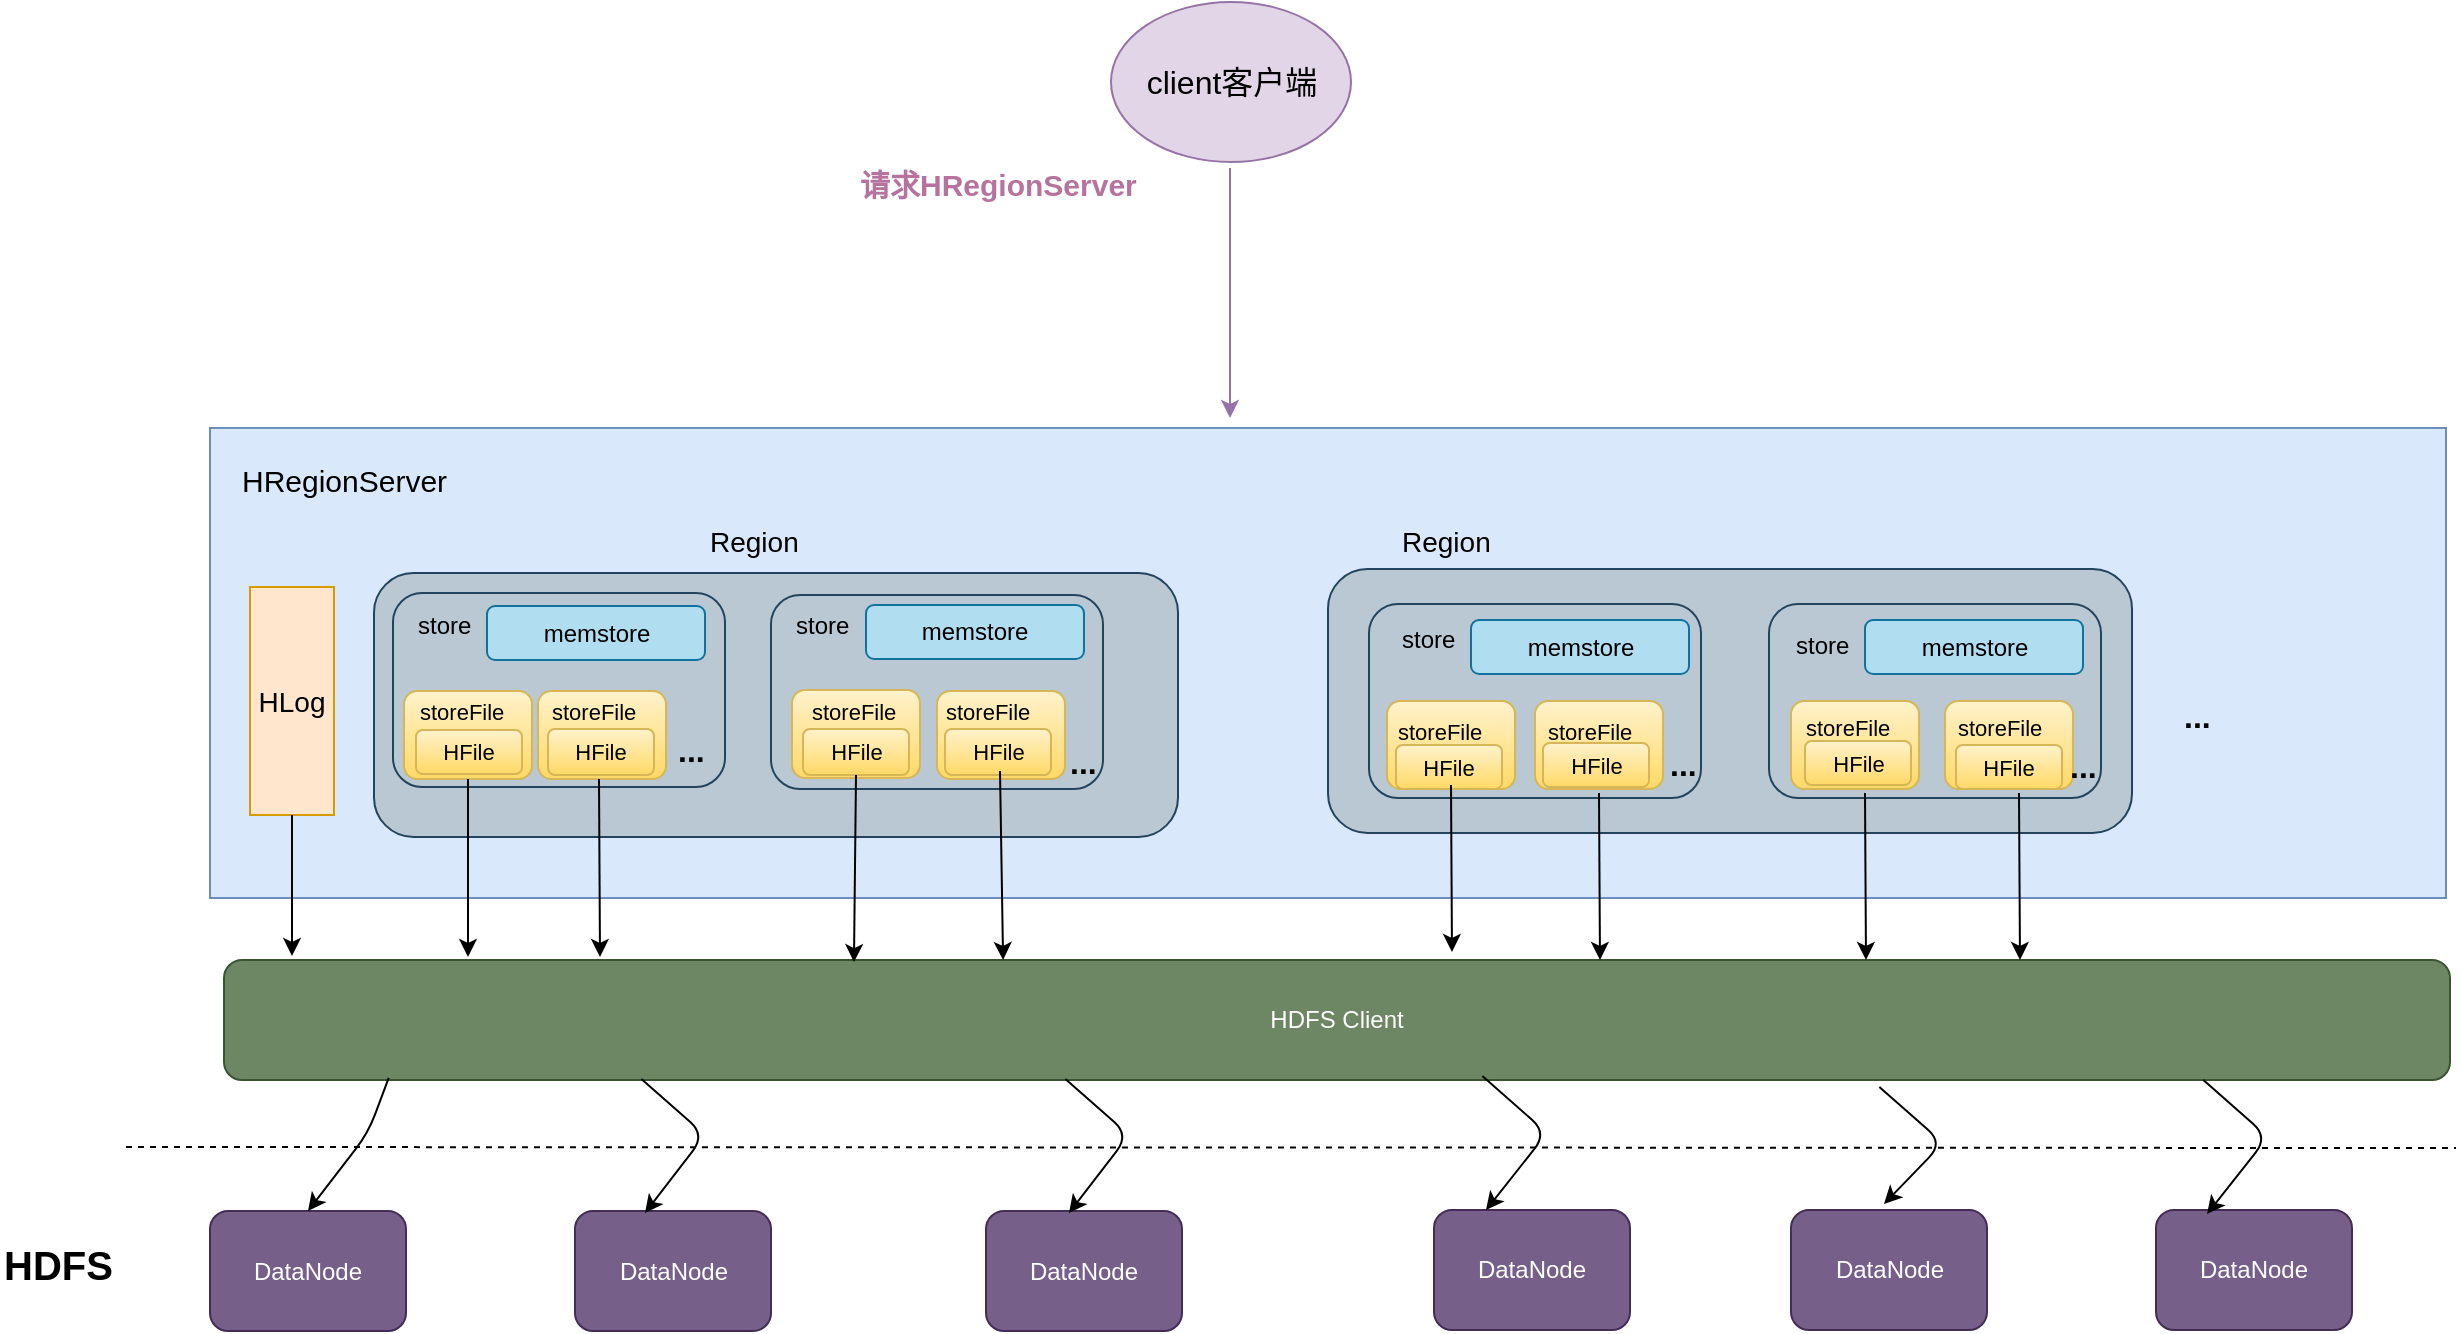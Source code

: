 <mxfile version="11.2.2" type="device" pages="1"><diagram id="mfHc-AmQs0A_Gy1Ml5Ju" name="第 1 页"><mxGraphModel dx="1422" dy="764" grid="0" gridSize="10" guides="1" tooltips="1" connect="1" arrows="1" fold="1" page="0" pageScale="1" pageWidth="827" pageHeight="1169" math="0" shadow="0"><root><mxCell id="0"/><mxCell id="1" parent="0"/><mxCell id="TqlVCCHdXzyRlrYnAALG-1" value="&lt;font style=&quot;font-size: 16px&quot;&gt;client客户端&lt;/font&gt;" style="ellipse;whiteSpace=wrap;html=1;fillColor=#e1d5e7;strokeColor=#9673a6;" vertex="1" parent="1"><mxGeometry x="695.5" y="270" width="120" height="80" as="geometry"/></mxCell><mxCell id="TqlVCCHdXzyRlrYnAALG-4" value="" style="rounded=0;whiteSpace=wrap;html=1;fillColor=#dae8fc;strokeColor=#6c8ebf;" vertex="1" parent="1"><mxGeometry x="245" y="483" width="1118" height="235" as="geometry"/></mxCell><mxCell id="TqlVCCHdXzyRlrYnAALG-8" value="&lt;font style=&quot;font-size: 15px&quot;&gt;HRegionServer&lt;/font&gt;" style="text;html=1;resizable=0;points=[];autosize=1;align=left;verticalAlign=top;spacingTop=-4;" vertex="1" parent="1"><mxGeometry x="259" y="497.5" width="113" height="15" as="geometry"/></mxCell><mxCell id="TqlVCCHdXzyRlrYnAALG-10" value="&lt;font style=&quot;font-size: 14px&quot;&gt;HLog&lt;/font&gt;" style="rounded=0;whiteSpace=wrap;html=1;fillColor=#ffe6cc;strokeColor=#d79b00;" vertex="1" parent="1"><mxGeometry x="265" y="562.5" width="42" height="114" as="geometry"/></mxCell><mxCell id="TqlVCCHdXzyRlrYnAALG-11" value="" style="rounded=1;whiteSpace=wrap;html=1;fillColor=#bac8d3;strokeColor=#23445d;" vertex="1" parent="1"><mxGeometry x="327" y="555.5" width="402" height="132" as="geometry"/></mxCell><mxCell id="TqlVCCHdXzyRlrYnAALG-12" value="&lt;font style=&quot;font-size: 14px&quot;&gt;Region&lt;/font&gt;" style="text;html=1;resizable=0;points=[];autosize=1;align=left;verticalAlign=top;spacingTop=-4;" vertex="1" parent="1"><mxGeometry x="492.5" y="529" width="54" height="15" as="geometry"/></mxCell><mxCell id="TqlVCCHdXzyRlrYnAALG-13" value="" style="rounded=1;whiteSpace=wrap;html=1;fillColor=#bac8d3;strokeColor=#23445d;" vertex="1" parent="1"><mxGeometry x="336.5" y="565.5" width="166" height="97" as="geometry"/></mxCell><mxCell id="TqlVCCHdXzyRlrYnAALG-14" value="&lt;font style=&quot;font-size: 16px&quot;&gt;&lt;b&gt;...&lt;/b&gt;&lt;/font&gt;" style="text;html=1;resizable=0;points=[];autosize=1;align=left;verticalAlign=top;spacingTop=-4;" vertex="1" parent="1"><mxGeometry x="1230" y="615" width="23" height="15" as="geometry"/></mxCell><mxCell id="TqlVCCHdXzyRlrYnAALG-15" value="" style="rounded=1;whiteSpace=wrap;html=1;fillColor=#fff2cc;strokeColor=#d6b656;gradientColor=#ffd966;" vertex="1" parent="1"><mxGeometry x="342" y="614.5" width="64" height="44" as="geometry"/></mxCell><mxCell id="TqlVCCHdXzyRlrYnAALG-16" value="store" style="text;html=1;resizable=0;points=[];autosize=1;align=left;verticalAlign=top;spacingTop=-4;" vertex="1" parent="1"><mxGeometry x="346.5" y="571.5" width="37" height="14" as="geometry"/></mxCell><mxCell id="TqlVCCHdXzyRlrYnAALG-17" value="memstore" style="rounded=1;whiteSpace=wrap;html=1;fillColor=#b1ddf0;strokeColor=#10739e;" vertex="1" parent="1"><mxGeometry x="383.5" y="572" width="109" height="27" as="geometry"/></mxCell><mxCell id="TqlVCCHdXzyRlrYnAALG-18" value="&lt;font style=&quot;font-size: 11px&quot;&gt;HFile&lt;/font&gt;" style="rounded=1;whiteSpace=wrap;html=1;fillColor=#fff2cc;strokeColor=#d6b656;gradientColor=#ffd966;" vertex="1" parent="1"><mxGeometry x="348" y="634" width="53" height="22" as="geometry"/></mxCell><mxCell id="TqlVCCHdXzyRlrYnAALG-19" value="&lt;span style=&quot;text-align: center ; white-space: normal&quot;&gt;&lt;font style=&quot;font-size: 11px&quot;&gt;storeFile&lt;/font&gt;&lt;/span&gt;" style="text;html=1;resizable=0;points=[];autosize=1;align=left;verticalAlign=top;spacingTop=-4;" vertex="1" parent="1"><mxGeometry x="347.5" y="615" width="56" height="14" as="geometry"/></mxCell><mxCell id="TqlVCCHdXzyRlrYnAALG-20" value="" style="rounded=1;whiteSpace=wrap;html=1;gradientColor=#ffd966;fillColor=#fff2cc;strokeColor=#d6b656;" vertex="1" parent="1"><mxGeometry x="409" y="614.5" width="64" height="44" as="geometry"/></mxCell><mxCell id="TqlVCCHdXzyRlrYnAALG-21" value="&lt;span style=&quot;text-align: center ; white-space: normal&quot;&gt;&lt;font style=&quot;font-size: 11px&quot;&gt;storeFile&lt;/font&gt;&lt;/span&gt;" style="text;html=1;resizable=0;points=[];autosize=1;align=left;verticalAlign=top;spacingTop=-4;" vertex="1" parent="1"><mxGeometry x="414" y="615" width="56" height="14" as="geometry"/></mxCell><mxCell id="TqlVCCHdXzyRlrYnAALG-22" value="&lt;font style=&quot;font-size: 11px&quot;&gt;HFile&lt;/font&gt;" style="rounded=1;whiteSpace=wrap;html=1;fillColor=#fff2cc;strokeColor=#d6b656;gradientColor=#ffd966;" vertex="1" parent="1"><mxGeometry x="414" y="633.5" width="53" height="23" as="geometry"/></mxCell><mxCell id="TqlVCCHdXzyRlrYnAALG-23" value="&lt;font style=&quot;font-size: 16px&quot;&gt;&lt;b&gt;...&lt;/b&gt;&lt;/font&gt;" style="text;html=1;resizable=0;points=[];autosize=1;align=left;verticalAlign=top;spacingTop=-4;" vertex="1" parent="1"><mxGeometry x="477" y="631.5" width="23" height="15" as="geometry"/></mxCell><mxCell id="TqlVCCHdXzyRlrYnAALG-24" value="" style="rounded=1;whiteSpace=wrap;html=1;fillColor=#bac8d3;strokeColor=#23445d;" vertex="1" parent="1"><mxGeometry x="525.5" y="566.5" width="166" height="97" as="geometry"/></mxCell><mxCell id="TqlVCCHdXzyRlrYnAALG-25" value="store" style="text;html=1;resizable=0;points=[];autosize=1;align=left;verticalAlign=top;spacingTop=-4;" vertex="1" parent="1"><mxGeometry x="536" y="572" width="37" height="14" as="geometry"/></mxCell><mxCell id="TqlVCCHdXzyRlrYnAALG-26" value="memstore" style="rounded=1;whiteSpace=wrap;html=1;fillColor=#b1ddf0;strokeColor=#10739e;" vertex="1" parent="1"><mxGeometry x="573" y="571.5" width="109" height="27" as="geometry"/></mxCell><mxCell id="TqlVCCHdXzyRlrYnAALG-27" value="" style="rounded=1;whiteSpace=wrap;html=1;fillColor=#fff2cc;strokeColor=#d6b656;gradientColor=#ffd966;" vertex="1" parent="1"><mxGeometry x="536" y="614" width="64" height="44" as="geometry"/></mxCell><mxCell id="TqlVCCHdXzyRlrYnAALG-28" value="&lt;font style=&quot;font-size: 11px&quot;&gt;HFile&lt;/font&gt;" style="rounded=1;whiteSpace=wrap;html=1;fillColor=#fff2cc;strokeColor=#d6b656;gradientColor=#ffd966;" vertex="1" parent="1"><mxGeometry x="541.5" y="633.5" width="53" height="23" as="geometry"/></mxCell><mxCell id="TqlVCCHdXzyRlrYnAALG-29" value="&lt;span style=&quot;text-align: center ; white-space: normal&quot;&gt;&lt;font style=&quot;font-size: 11px&quot;&gt;storeFile&lt;/font&gt;&lt;/span&gt;" style="text;html=1;resizable=0;points=[];autosize=1;align=left;verticalAlign=top;spacingTop=-4;" vertex="1" parent="1"><mxGeometry x="544" y="614.5" width="56" height="14" as="geometry"/></mxCell><mxCell id="TqlVCCHdXzyRlrYnAALG-30" value="" style="rounded=1;whiteSpace=wrap;html=1;fillColor=#fff2cc;strokeColor=#d6b656;gradientColor=#ffd966;" vertex="1" parent="1"><mxGeometry x="608.5" y="614.5" width="64" height="44" as="geometry"/></mxCell><mxCell id="TqlVCCHdXzyRlrYnAALG-31" value="&lt;span style=&quot;text-align: center ; white-space: normal&quot;&gt;&lt;font style=&quot;font-size: 11px&quot;&gt;storeFile&lt;/font&gt;&lt;/span&gt;" style="text;html=1;resizable=0;points=[];autosize=1;align=left;verticalAlign=top;spacingTop=-4;" vertex="1" parent="1"><mxGeometry x="611" y="615" width="56" height="14" as="geometry"/></mxCell><mxCell id="TqlVCCHdXzyRlrYnAALG-32" value="&lt;font style=&quot;font-size: 11px&quot;&gt;HFile&lt;/font&gt;" style="rounded=1;whiteSpace=wrap;html=1;fillColor=#fff2cc;strokeColor=#d6b656;gradientColor=#ffd966;" vertex="1" parent="1"><mxGeometry x="612.5" y="633.5" width="53" height="23" as="geometry"/></mxCell><mxCell id="TqlVCCHdXzyRlrYnAALG-33" value="&lt;font style=&quot;font-size: 16px&quot;&gt;&lt;b&gt;...&lt;/b&gt;&lt;/font&gt;" style="text;html=1;resizable=0;points=[];autosize=1;align=left;verticalAlign=top;spacingTop=-4;" vertex="1" parent="1"><mxGeometry x="672.5" y="637.5" width="23" height="15" as="geometry"/></mxCell><mxCell id="TqlVCCHdXzyRlrYnAALG-58" value="" style="endArrow=classic;html=1;exitX=0.5;exitY=1;exitDx=0;exitDy=0;" edge="1" parent="1" source="TqlVCCHdXzyRlrYnAALG-10"><mxGeometry width="50" height="50" relative="1" as="geometry"><mxPoint x="245" y="791.5" as="sourcePoint"/><mxPoint x="286" y="747" as="targetPoint"/></mxGeometry></mxCell><mxCell id="TqlVCCHdXzyRlrYnAALG-59" value="" style="endArrow=classic;html=1;exitX=0.5;exitY=1;exitDx=0;exitDy=0;" edge="1" parent="1" source="TqlVCCHdXzyRlrYnAALG-15"><mxGeometry width="50" height="50" relative="1" as="geometry"><mxPoint x="354" y="709.5" as="sourcePoint"/><mxPoint x="374" y="747.5" as="targetPoint"/></mxGeometry></mxCell><mxCell id="TqlVCCHdXzyRlrYnAALG-60" value="" style="endArrow=classic;html=1;exitX=0.5;exitY=1;exitDx=0;exitDy=0;" edge="1" parent="1"><mxGeometry width="50" height="50" relative="1" as="geometry"><mxPoint x="439.5" y="658.5" as="sourcePoint"/><mxPoint x="440" y="747.5" as="targetPoint"/></mxGeometry></mxCell><mxCell id="TqlVCCHdXzyRlrYnAALG-61" value="HDFS Client" style="rounded=1;whiteSpace=wrap;html=1;fillColor=#6d8764;strokeColor=#3A5431;fontColor=#ffffff;" vertex="1" parent="1"><mxGeometry x="252" y="749" width="1113" height="60" as="geometry"/></mxCell><mxCell id="TqlVCCHdXzyRlrYnAALG-62" value="" style="endArrow=classic;html=1;exitX=0.5;exitY=1;exitDx=0;exitDy=0;entryX=0.283;entryY=0.017;entryDx=0;entryDy=0;entryPerimeter=0;" edge="1" parent="1" source="TqlVCCHdXzyRlrYnAALG-28" target="TqlVCCHdXzyRlrYnAALG-61"><mxGeometry width="50" height="50" relative="1" as="geometry"><mxPoint x="568" y="661.5" as="sourcePoint"/><mxPoint x="568" y="743" as="targetPoint"/></mxGeometry></mxCell><mxCell id="TqlVCCHdXzyRlrYnAALG-63" value="" style="endArrow=classic;html=1;entryX=0.35;entryY=0;entryDx=0;entryDy=0;entryPerimeter=0;" edge="1" parent="1" target="TqlVCCHdXzyRlrYnAALG-61"><mxGeometry width="50" height="50" relative="1" as="geometry"><mxPoint x="640" y="654.5" as="sourcePoint"/><mxPoint x="640" y="745" as="targetPoint"/></mxGeometry></mxCell><mxCell id="TqlVCCHdXzyRlrYnAALG-70" value="" style="endArrow=none;dashed=1;html=1;" edge="1" parent="1"><mxGeometry width="50" height="50" relative="1" as="geometry"><mxPoint x="203" y="842.5" as="sourcePoint"/><mxPoint x="1368" y="843" as="targetPoint"/></mxGeometry></mxCell><mxCell id="TqlVCCHdXzyRlrYnAALG-71" value="&lt;font style=&quot;font-size: 20px&quot;&gt;&lt;b&gt;HDFS&lt;/b&gt;&lt;/font&gt;" style="text;html=1;resizable=0;points=[];autosize=1;align=left;verticalAlign=top;spacingTop=-4;" vertex="1" parent="1"><mxGeometry x="140" y="887" width="64" height="17" as="geometry"/></mxCell><mxCell id="TqlVCCHdXzyRlrYnAALG-72" value="DataNode" style="rounded=1;whiteSpace=wrap;html=1;fillColor=#76608a;strokeColor=#432D57;fontColor=#ffffff;" vertex="1" parent="1"><mxGeometry x="245" y="874.5" width="98" height="60" as="geometry"/></mxCell><mxCell id="TqlVCCHdXzyRlrYnAALG-73" value="DataNode" style="rounded=1;whiteSpace=wrap;html=1;fillColor=#76608a;strokeColor=#432D57;fontColor=#ffffff;" vertex="1" parent="1"><mxGeometry x="427.5" y="874.5" width="98" height="60" as="geometry"/></mxCell><mxCell id="TqlVCCHdXzyRlrYnAALG-74" value="DataNode" style="rounded=1;whiteSpace=wrap;html=1;fillColor=#76608a;strokeColor=#432D57;fontColor=#ffffff;" vertex="1" parent="1"><mxGeometry x="633" y="874.5" width="98" height="60" as="geometry"/></mxCell><mxCell id="TqlVCCHdXzyRlrYnAALG-78" value="" style="endArrow=classic;html=1;exitX=0.074;exitY=0.983;exitDx=0;exitDy=0;exitPerimeter=0;entryX=0.5;entryY=0;entryDx=0;entryDy=0;" edge="1" parent="1" source="TqlVCCHdXzyRlrYnAALG-61" target="TqlVCCHdXzyRlrYnAALG-72"><mxGeometry width="50" height="50" relative="1" as="geometry"><mxPoint x="140" y="1005.5" as="sourcePoint"/><mxPoint x="190" y="955.5" as="targetPoint"/><Array as="points"><mxPoint x="324" y="835.5"/></Array></mxGeometry></mxCell><mxCell id="TqlVCCHdXzyRlrYnAALG-79" value="" style="endArrow=classic;html=1;exitX=0.074;exitY=0.983;exitDx=0;exitDy=0;exitPerimeter=0;entryX=0.5;entryY=0;entryDx=0;entryDy=0;" edge="1" parent="1"><mxGeometry width="50" height="50" relative="1" as="geometry"><mxPoint x="460.682" y="808.48" as="sourcePoint"/><mxPoint x="462.5" y="875.5" as="targetPoint"/><Array as="points"><mxPoint x="492.5" y="836.5"/></Array></mxGeometry></mxCell><mxCell id="TqlVCCHdXzyRlrYnAALG-80" value="" style="endArrow=classic;html=1;exitX=0.074;exitY=0.983;exitDx=0;exitDy=0;exitPerimeter=0;entryX=0.5;entryY=0;entryDx=0;entryDy=0;" edge="1" parent="1"><mxGeometry width="50" height="50" relative="1" as="geometry"><mxPoint x="672.682" y="808.48" as="sourcePoint"/><mxPoint x="674.5" y="875.5" as="targetPoint"/><Array as="points"><mxPoint x="704.5" y="836.5"/></Array></mxGeometry></mxCell><mxCell id="TqlVCCHdXzyRlrYnAALG-84" value="" style="endArrow=classic;html=1;fillColor=#e1d5e7;strokeColor=#9673a6;" edge="1" parent="1"><mxGeometry width="50" height="50" relative="1" as="geometry"><mxPoint x="755" y="353" as="sourcePoint"/><mxPoint x="755" y="478" as="targetPoint"/></mxGeometry></mxCell><mxCell id="TqlVCCHdXzyRlrYnAALG-87" value="&lt;font style=&quot;font-size: 15px&quot; color=&quot;#b5739d&quot;&gt;&lt;b&gt;请求HRegionServer&lt;/b&gt;&lt;/font&gt;" style="text;html=1;resizable=0;points=[];autosize=1;align=left;verticalAlign=top;spacingTop=-4;" vertex="1" parent="1"><mxGeometry x="568" y="350" width="148" height="15" as="geometry"/></mxCell><mxCell id="TqlVCCHdXzyRlrYnAALG-92" value="" style="rounded=1;whiteSpace=wrap;html=1;fillColor=#bac8d3;strokeColor=#23445d;" vertex="1" parent="1"><mxGeometry x="804" y="553.5" width="402" height="132" as="geometry"/></mxCell><mxCell id="TqlVCCHdXzyRlrYnAALG-93" value="&lt;font style=&quot;font-size: 14px&quot;&gt;Region&lt;/font&gt;" style="text;html=1;resizable=0;points=[];autosize=1;align=left;verticalAlign=top;spacingTop=-4;" vertex="1" parent="1"><mxGeometry x="838.5" y="529" width="54" height="15" as="geometry"/></mxCell><mxCell id="TqlVCCHdXzyRlrYnAALG-94" value="" style="rounded=1;whiteSpace=wrap;html=1;fillColor=#bac8d3;strokeColor=#23445d;" vertex="1" parent="1"><mxGeometry x="824.5" y="571" width="166" height="97" as="geometry"/></mxCell><mxCell id="TqlVCCHdXzyRlrYnAALG-95" value="" style="rounded=1;whiteSpace=wrap;html=1;fillColor=#bac8d3;strokeColor=#23445d;" vertex="1" parent="1"><mxGeometry x="1024.5" y="571" width="166" height="97" as="geometry"/></mxCell><mxCell id="TqlVCCHdXzyRlrYnAALG-96" value="store" style="text;html=1;resizable=0;points=[];autosize=1;align=left;verticalAlign=top;spacingTop=-4;" vertex="1" parent="1"><mxGeometry x="838.5" y="579" width="37" height="14" as="geometry"/></mxCell><mxCell id="TqlVCCHdXzyRlrYnAALG-97" value="store" style="text;html=1;resizable=0;points=[];autosize=1;align=left;verticalAlign=top;spacingTop=-4;" vertex="1" parent="1"><mxGeometry x="1035.5" y="582" width="37" height="14" as="geometry"/></mxCell><mxCell id="TqlVCCHdXzyRlrYnAALG-98" value="memstore" style="rounded=1;whiteSpace=wrap;html=1;fillColor=#b1ddf0;strokeColor=#10739e;" vertex="1" parent="1"><mxGeometry x="875.5" y="579" width="109" height="27" as="geometry"/></mxCell><mxCell id="TqlVCCHdXzyRlrYnAALG-99" value="memstore" style="rounded=1;whiteSpace=wrap;html=1;fillColor=#b1ddf0;strokeColor=#10739e;" vertex="1" parent="1"><mxGeometry x="1072.5" y="579" width="109" height="27" as="geometry"/></mxCell><mxCell id="TqlVCCHdXzyRlrYnAALG-100" value="" style="rounded=1;whiteSpace=wrap;html=1;fillColor=#fff2cc;strokeColor=#d6b656;gradientColor=#ffd966;" vertex="1" parent="1"><mxGeometry x="833.5" y="619.5" width="64" height="44" as="geometry"/></mxCell><mxCell id="TqlVCCHdXzyRlrYnAALG-101" value="" style="rounded=1;whiteSpace=wrap;html=1;fillColor=#fff2cc;strokeColor=#d6b656;gradientColor=#ffd966;" vertex="1" parent="1"><mxGeometry x="907.5" y="619.5" width="64" height="44" as="geometry"/></mxCell><mxCell id="TqlVCCHdXzyRlrYnAALG-102" value="" style="rounded=1;whiteSpace=wrap;html=1;fillColor=#fff2cc;strokeColor=#d6b656;gradientColor=#ffd966;" vertex="1" parent="1"><mxGeometry x="1035.5" y="619.5" width="64" height="44" as="geometry"/></mxCell><mxCell id="TqlVCCHdXzyRlrYnAALG-103" value="" style="rounded=1;whiteSpace=wrap;html=1;fillColor=#fff2cc;strokeColor=#d6b656;gradientColor=#ffd966;" vertex="1" parent="1"><mxGeometry x="1112.5" y="619.5" width="64" height="44" as="geometry"/></mxCell><mxCell id="TqlVCCHdXzyRlrYnAALG-104" value="&lt;span style=&quot;text-align: center ; white-space: normal&quot;&gt;&lt;font style=&quot;font-size: 11px&quot;&gt;storeFile&lt;/font&gt;&lt;/span&gt;" style="text;html=1;resizable=0;points=[];autosize=1;align=left;verticalAlign=top;spacingTop=-4;" vertex="1" parent="1"><mxGeometry x="836.5" y="624.5" width="56" height="14" as="geometry"/></mxCell><mxCell id="TqlVCCHdXzyRlrYnAALG-105" value="&lt;span style=&quot;text-align: center ; white-space: normal&quot;&gt;&lt;font style=&quot;font-size: 11px&quot;&gt;storeFile&lt;/font&gt;&lt;/span&gt;" style="text;html=1;resizable=0;points=[];autosize=1;align=left;verticalAlign=top;spacingTop=-4;" vertex="1" parent="1"><mxGeometry x="911.5" y="624.5" width="56" height="14" as="geometry"/></mxCell><mxCell id="TqlVCCHdXzyRlrYnAALG-106" value="&lt;span style=&quot;text-align: center ; white-space: normal&quot;&gt;&lt;font style=&quot;font-size: 11px&quot;&gt;storeFile&lt;/font&gt;&lt;/span&gt;" style="text;html=1;resizable=0;points=[];autosize=1;align=left;verticalAlign=top;spacingTop=-4;" vertex="1" parent="1"><mxGeometry x="1041" y="622.5" width="56" height="14" as="geometry"/></mxCell><mxCell id="TqlVCCHdXzyRlrYnAALG-107" value="&lt;span style=&quot;text-align: center ; white-space: normal&quot;&gt;&lt;font style=&quot;font-size: 11px&quot;&gt;storeFile&lt;/font&gt;&lt;/span&gt;" style="text;html=1;resizable=0;points=[];autosize=1;align=left;verticalAlign=top;spacingTop=-4;" vertex="1" parent="1"><mxGeometry x="1116.5" y="622.5" width="56" height="14" as="geometry"/></mxCell><mxCell id="TqlVCCHdXzyRlrYnAALG-108" value="&lt;font style=&quot;font-size: 11px&quot;&gt;HFile&lt;/font&gt;" style="rounded=1;whiteSpace=wrap;html=1;fillColor=#fff2cc;strokeColor=#d6b656;gradientColor=#ffd966;" vertex="1" parent="1"><mxGeometry x="838" y="641.5" width="53" height="22" as="geometry"/></mxCell><mxCell id="TqlVCCHdXzyRlrYnAALG-109" value="&lt;font style=&quot;font-size: 11px&quot;&gt;HFile&lt;/font&gt;" style="rounded=1;whiteSpace=wrap;html=1;fillColor=#fff2cc;strokeColor=#d6b656;gradientColor=#ffd966;" vertex="1" parent="1"><mxGeometry x="911.5" y="640.5" width="53" height="22" as="geometry"/></mxCell><mxCell id="TqlVCCHdXzyRlrYnAALG-110" value="&lt;font style=&quot;font-size: 11px&quot;&gt;HFile&lt;/font&gt;" style="rounded=1;whiteSpace=wrap;html=1;fillColor=#fff2cc;strokeColor=#d6b656;gradientColor=#ffd966;" vertex="1" parent="1"><mxGeometry x="1042.5" y="639.5" width="53" height="22" as="geometry"/></mxCell><mxCell id="TqlVCCHdXzyRlrYnAALG-111" value="&lt;font style=&quot;font-size: 11px&quot;&gt;HFile&lt;/font&gt;" style="rounded=1;whiteSpace=wrap;html=1;fillColor=#fff2cc;strokeColor=#d6b656;gradientColor=#ffd966;" vertex="1" parent="1"><mxGeometry x="1118" y="641.5" width="53" height="22" as="geometry"/></mxCell><mxCell id="TqlVCCHdXzyRlrYnAALG-112" value="&lt;font style=&quot;font-size: 16px&quot;&gt;&lt;b&gt;...&lt;/b&gt;&lt;/font&gt;" style="text;html=1;resizable=0;points=[];autosize=1;align=left;verticalAlign=top;spacingTop=-4;" vertex="1" parent="1"><mxGeometry x="973" y="638.5" width="23" height="15" as="geometry"/></mxCell><mxCell id="TqlVCCHdXzyRlrYnAALG-113" value="&lt;font style=&quot;font-size: 16px&quot;&gt;&lt;b&gt;...&lt;/b&gt;&lt;/font&gt;" style="text;html=1;resizable=0;points=[];autosize=1;align=left;verticalAlign=top;spacingTop=-4;" vertex="1" parent="1"><mxGeometry x="1172.5" y="639.5" width="23" height="15" as="geometry"/></mxCell><mxCell id="TqlVCCHdXzyRlrYnAALG-116" value="DataNode" style="rounded=1;whiteSpace=wrap;html=1;fillColor=#76608a;strokeColor=#432D57;fontColor=#ffffff;" vertex="1" parent="1"><mxGeometry x="857" y="874" width="98" height="60" as="geometry"/></mxCell><mxCell id="TqlVCCHdXzyRlrYnAALG-117" value="DataNode" style="rounded=1;whiteSpace=wrap;html=1;fillColor=#76608a;strokeColor=#432D57;fontColor=#ffffff;" vertex="1" parent="1"><mxGeometry x="1035.5" y="874" width="98" height="60" as="geometry"/></mxCell><mxCell id="TqlVCCHdXzyRlrYnAALG-118" value="DataNode" style="rounded=1;whiteSpace=wrap;html=1;fillColor=#76608a;strokeColor=#432D57;fontColor=#ffffff;" vertex="1" parent="1"><mxGeometry x="1218" y="874" width="98" height="60" as="geometry"/></mxCell><mxCell id="TqlVCCHdXzyRlrYnAALG-120" value="" style="endArrow=classic;html=1;exitX=0.074;exitY=0.983;exitDx=0;exitDy=0;exitPerimeter=0;" edge="1" parent="1"><mxGeometry width="50" height="50" relative="1" as="geometry"><mxPoint x="1079.682" y="812.48" as="sourcePoint"/><mxPoint x="1082" y="871" as="targetPoint"/><Array as="points"><mxPoint x="1111.5" y="840.5"/></Array></mxGeometry></mxCell><mxCell id="TqlVCCHdXzyRlrYnAALG-121" value="" style="endArrow=classic;html=1;exitX=0.074;exitY=0.983;exitDx=0;exitDy=0;exitPerimeter=0;entryX=0.5;entryY=0;entryDx=0;entryDy=0;" edge="1" parent="1"><mxGeometry width="50" height="50" relative="1" as="geometry"><mxPoint x="881.182" y="806.98" as="sourcePoint"/><mxPoint x="883" y="874" as="targetPoint"/><Array as="points"><mxPoint x="913.5" y="835.5"/></Array></mxGeometry></mxCell><mxCell id="TqlVCCHdXzyRlrYnAALG-122" value="" style="endArrow=classic;html=1;exitX=0.074;exitY=0.983;exitDx=0;exitDy=0;exitPerimeter=0;entryX=0.5;entryY=0;entryDx=0;entryDy=0;" edge="1" parent="1"><mxGeometry width="50" height="50" relative="1" as="geometry"><mxPoint x="1241.682" y="808.98" as="sourcePoint"/><mxPoint x="1243.5" y="876" as="targetPoint"/><Array as="points"><mxPoint x="1274" y="837.5"/></Array></mxGeometry></mxCell><mxCell id="TqlVCCHdXzyRlrYnAALG-124" value="" style="endArrow=classic;html=1;" edge="1" parent="1"><mxGeometry width="50" height="50" relative="1" as="geometry"><mxPoint x="865.5" y="661.5" as="sourcePoint"/><mxPoint x="866" y="745" as="targetPoint"/></mxGeometry></mxCell><mxCell id="TqlVCCHdXzyRlrYnAALG-125" value="" style="endArrow=classic;html=1;" edge="1" parent="1"><mxGeometry width="50" height="50" relative="1" as="geometry"><mxPoint x="939.5" y="665.5" as="sourcePoint"/><mxPoint x="940" y="749" as="targetPoint"/></mxGeometry></mxCell><mxCell id="TqlVCCHdXzyRlrYnAALG-126" value="" style="endArrow=classic;html=1;" edge="1" parent="1"><mxGeometry width="50" height="50" relative="1" as="geometry"><mxPoint x="1072.5" y="665.5" as="sourcePoint"/><mxPoint x="1073" y="749" as="targetPoint"/></mxGeometry></mxCell><mxCell id="TqlVCCHdXzyRlrYnAALG-127" value="" style="endArrow=classic;html=1;" edge="1" parent="1"><mxGeometry width="50" height="50" relative="1" as="geometry"><mxPoint x="1149.5" y="665.5" as="sourcePoint"/><mxPoint x="1150" y="749" as="targetPoint"/></mxGeometry></mxCell></root></mxGraphModel></diagram></mxfile>